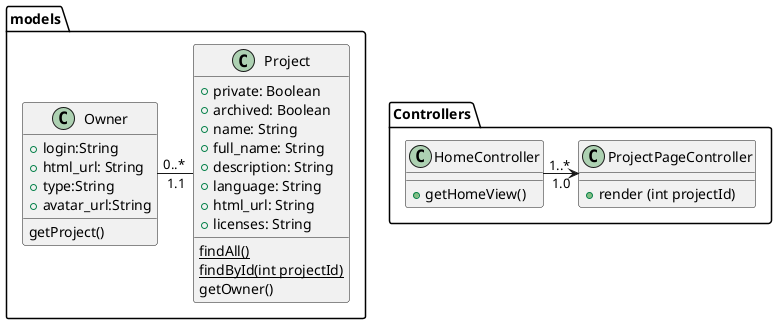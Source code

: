 @startuml


package models {
    class Owner{
        +login:String
        +html_url: String   
        +type:String
        +avatar_url:String
        getProject()
    }

    class Project{
        +private: Boolean
        +archived: Boolean
        +name: String
        +full_name: String
        +description: String
        +language: String
        +html_url: String
        +licenses: String
        {static} findAll()
        {static} findById(int projectId)
        getOwner()
    }
    Owner "0..*" - "1.1" Project
}

package Controllers{
    class HomeController{
        +getHomeView()
    }
    class ProjectPageController{
        + render (int projectId)
    }  
    HomeController "1..*" -> "1.0" ProjectPageController
}
@enduml